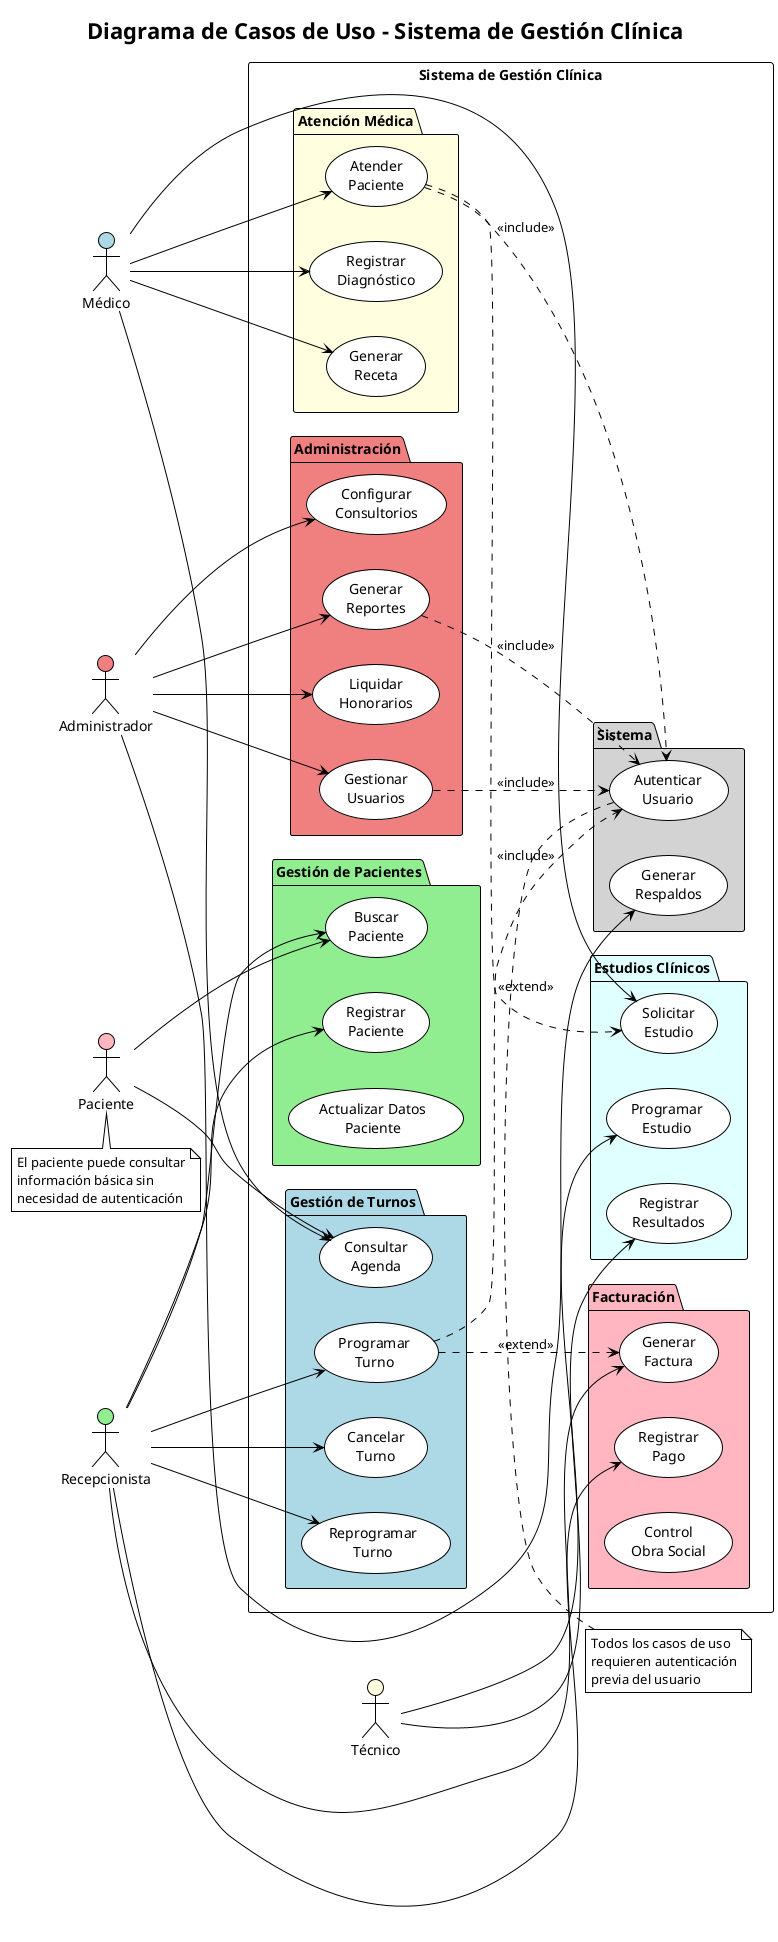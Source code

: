 @startuml
!theme plain
title Diagrama de Casos de Uso - Sistema de Gestión Clínica

left to right direction

' Actores
actor "Recepcionista" as REC #lightgreen
actor "Médico" as MED #lightblue  
actor "Administrador" as ADM #lightcoral
actor "Técnico" as TEC #lightyellow
actor "Paciente" as PAC #lightpink

' Sistema
rectangle "Sistema de Gestión Clínica" {
  
  ' Gestión de Pacientes
  package "Gestión de Pacientes" #lightgreen {
    usecase "Registrar\nPaciente" as UC1
    usecase "Buscar\nPaciente" as UC2
    usecase "Actualizar Datos\nPaciente" as UC3
  }
  
  ' Gestión de Turnos
  package "Gestión de Turnos" #lightblue {
    usecase "Programar\nTurno" as UC4
    usecase "Cancelar\nTurno" as UC5
    usecase "Reprogramar\nTurno" as UC6
    usecase "Consultar\nAgenda" as UC7
  }
  
  ' Atención Médica
  package "Atención Médica" #lightyellow {
    usecase "Atender\nPaciente" as UC8
    usecase "Registrar\nDiagnóstico" as UC9
    usecase "Generar\nReceta" as UC10
  }
  
  ' Estudios Clínicos
  package "Estudios Clínicos" #lightcyan {
    usecase "Solicitar\nEstudio" as UC11
    usecase "Programar\nEstudio" as UC12
    usecase "Registrar\nResultados" as UC13
  }
  
  ' Administración
  package "Administración" #lightcoral {
    usecase "Gestionar\nUsuarios" as UC14
    usecase "Configurar\nConsultorios" as UC15
    usecase "Generar\nReportes" as UC16
    usecase "Liquidar\nHonorarios" as UC17
  }
  
  ' Facturación
  package "Facturación" #lightpink {
    usecase "Registrar\nPago" as UC18
    usecase "Generar\nFactura" as UC19
    usecase "Control\nObra Social" as UC20
  }
  
  ' Sistema
  package "Sistema" #lightgray {
    usecase "Autenticar\nUsuario" as UC21
    usecase "Generar\nRespaldos" as UC22
  }
}

' Relaciones Recepcionista
REC --> UC1
REC --> UC2
REC --> UC4
REC --> UC5
REC --> UC6
REC --> UC18
REC --> UC19

' Relaciones Médico
MED --> UC7
MED --> UC8
MED --> UC9
MED --> UC10
MED --> UC11

' Relaciones Administrador
ADM --> UC14
ADM --> UC15
ADM --> UC16
ADM --> UC17
ADM --> UC22

' Relaciones Técnico
TEC --> UC12
TEC --> UC13

' Relaciones Paciente
PAC --> UC2
PAC --> UC7

' Relaciones de Inclusión
UC4 ..> UC21 : <<include>>
UC8 ..> UC21 : <<include>>
UC14 ..> UC21 : <<include>>
UC16 ..> UC21 : <<include>>

' Relaciones de Extensión
UC4 ..> UC19 : <<extend>>
UC8 ..> UC11 : <<extend>>

note top of UC21
  Todos los casos de uso
  requieren autenticación
  previa del usuario
end note

note bottom of PAC
  El paciente puede consultar
  información básica sin
  necesidad de autenticación
end note

@enduml
